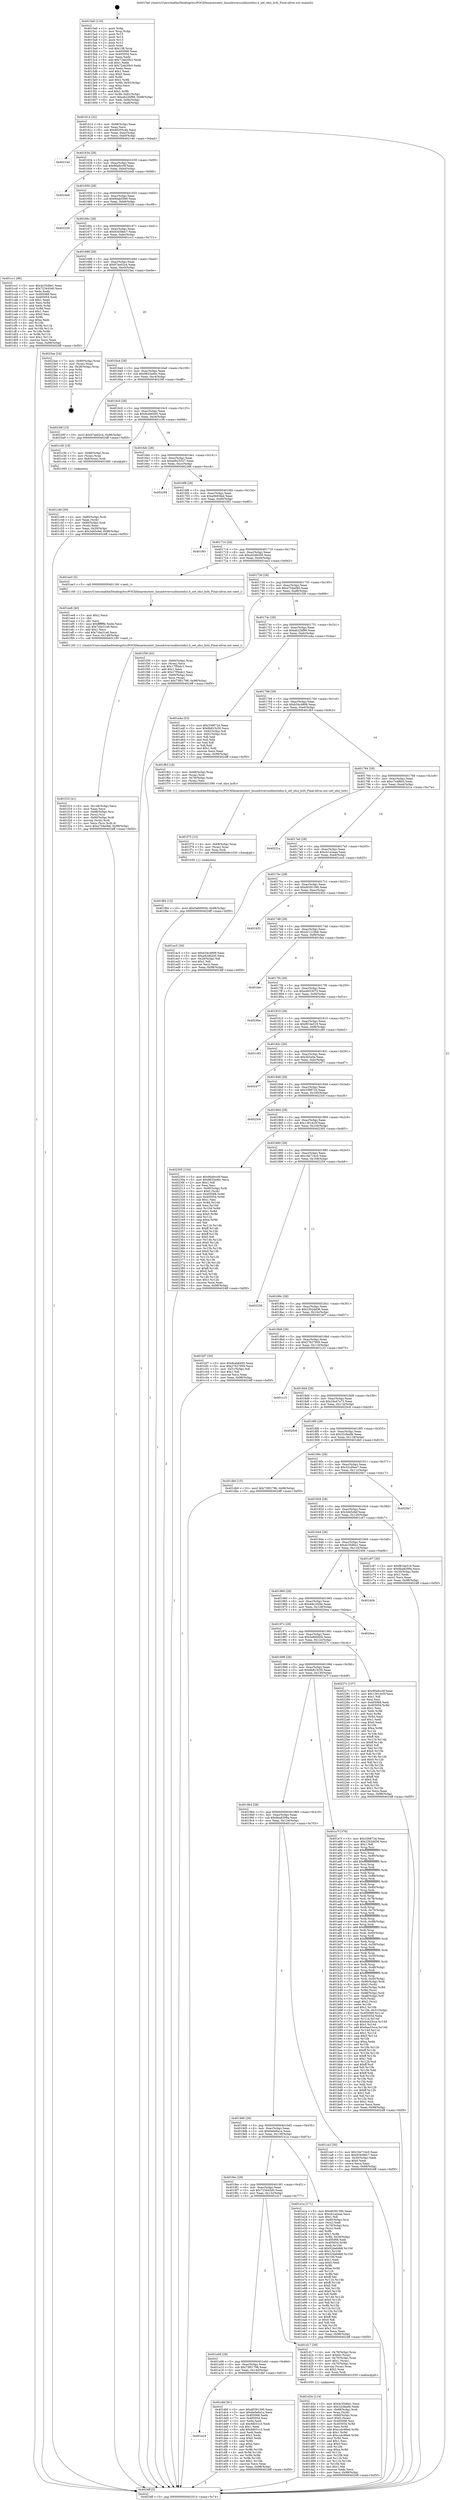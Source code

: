 digraph "0x4015a0" {
  label = "0x4015a0 (/mnt/c/Users/mathe/Desktop/tcc/POCII/binaries/extr_linuxdriversusbhostehci.h_set_ohci_hcfs_Final-ollvm.out::main(0))"
  labelloc = "t"
  node[shape=record]

  Entry [label="",width=0.3,height=0.3,shape=circle,fillcolor=black,style=filled]
  "0x401614" [label="{
     0x401614 [32]\l
     | [instrs]\l
     &nbsp;&nbsp;0x401614 \<+6\>: mov -0x98(%rbp),%eax\l
     &nbsp;&nbsp;0x40161a \<+2\>: mov %eax,%ecx\l
     &nbsp;&nbsp;0x40161c \<+6\>: sub $0x80205c4b,%ecx\l
     &nbsp;&nbsp;0x401622 \<+6\>: mov %eax,-0xac(%rbp)\l
     &nbsp;&nbsp;0x401628 \<+6\>: mov %ecx,-0xb0(%rbp)\l
     &nbsp;&nbsp;0x40162e \<+6\>: je 000000000040214d \<main+0xbad\>\l
  }"]
  "0x40214d" [label="{
     0x40214d\l
  }", style=dashed]
  "0x401634" [label="{
     0x401634 [28]\l
     | [instrs]\l
     &nbsp;&nbsp;0x401634 \<+5\>: jmp 0000000000401639 \<main+0x99\>\l
     &nbsp;&nbsp;0x401639 \<+6\>: mov -0xac(%rbp),%eax\l
     &nbsp;&nbsp;0x40163f \<+5\>: sub $0x90a9cc0f,%eax\l
     &nbsp;&nbsp;0x401644 \<+6\>: mov %eax,-0xb4(%rbp)\l
     &nbsp;&nbsp;0x40164a \<+6\>: je 00000000004024e8 \<main+0xf48\>\l
  }"]
  Exit [label="",width=0.3,height=0.3,shape=circle,fillcolor=black,style=filled,peripheries=2]
  "0x4024e8" [label="{
     0x4024e8\l
  }", style=dashed]
  "0x401650" [label="{
     0x401650 [28]\l
     | [instrs]\l
     &nbsp;&nbsp;0x401650 \<+5\>: jmp 0000000000401655 \<main+0xb5\>\l
     &nbsp;&nbsp;0x401655 \<+6\>: mov -0xac(%rbp),%eax\l
     &nbsp;&nbsp;0x40165b \<+5\>: sub $0x90ab5560,%eax\l
     &nbsp;&nbsp;0x401660 \<+6\>: mov %eax,-0xb8(%rbp)\l
     &nbsp;&nbsp;0x401666 \<+6\>: je 0000000000402229 \<main+0xc89\>\l
  }"]
  "0x401f84" [label="{
     0x401f84 [15]\l
     | [instrs]\l
     &nbsp;&nbsp;0x401f84 \<+10\>: movl $0x5a800004,-0x98(%rbp)\l
     &nbsp;&nbsp;0x401f8e \<+5\>: jmp 00000000004024ff \<main+0xf5f\>\l
  }"]
  "0x402229" [label="{
     0x402229\l
  }", style=dashed]
  "0x40166c" [label="{
     0x40166c [28]\l
     | [instrs]\l
     &nbsp;&nbsp;0x40166c \<+5\>: jmp 0000000000401671 \<main+0xd1\>\l
     &nbsp;&nbsp;0x401671 \<+6\>: mov -0xac(%rbp),%eax\l
     &nbsp;&nbsp;0x401677 \<+5\>: sub $0x93458dc7,%eax\l
     &nbsp;&nbsp;0x40167c \<+6\>: mov %eax,-0xbc(%rbp)\l
     &nbsp;&nbsp;0x401682 \<+6\>: je 0000000000401cc1 \<main+0x721\>\l
  }"]
  "0x401f75" [label="{
     0x401f75 [15]\l
     | [instrs]\l
     &nbsp;&nbsp;0x401f75 \<+4\>: mov -0x68(%rbp),%rax\l
     &nbsp;&nbsp;0x401f79 \<+3\>: mov (%rax),%rax\l
     &nbsp;&nbsp;0x401f7c \<+3\>: mov %rax,%rdi\l
     &nbsp;&nbsp;0x401f7f \<+5\>: call 0000000000401030 \<free@plt\>\l
     | [calls]\l
     &nbsp;&nbsp;0x401030 \{1\} (unknown)\l
  }"]
  "0x401cc1" [label="{
     0x401cc1 [86]\l
     | [instrs]\l
     &nbsp;&nbsp;0x401cc1 \<+5\>: mov $0x4c35d6e1,%eax\l
     &nbsp;&nbsp;0x401cc6 \<+5\>: mov $0x723445d0,%ecx\l
     &nbsp;&nbsp;0x401ccb \<+2\>: xor %edx,%edx\l
     &nbsp;&nbsp;0x401ccd \<+7\>: mov 0x405068,%esi\l
     &nbsp;&nbsp;0x401cd4 \<+7\>: mov 0x405054,%edi\l
     &nbsp;&nbsp;0x401cdb \<+3\>: sub $0x1,%edx\l
     &nbsp;&nbsp;0x401cde \<+3\>: mov %esi,%r8d\l
     &nbsp;&nbsp;0x401ce1 \<+3\>: add %edx,%r8d\l
     &nbsp;&nbsp;0x401ce4 \<+4\>: imul %r8d,%esi\l
     &nbsp;&nbsp;0x401ce8 \<+3\>: and $0x1,%esi\l
     &nbsp;&nbsp;0x401ceb \<+3\>: cmp $0x0,%esi\l
     &nbsp;&nbsp;0x401cee \<+4\>: sete %r9b\l
     &nbsp;&nbsp;0x401cf2 \<+3\>: cmp $0xa,%edi\l
     &nbsp;&nbsp;0x401cf5 \<+4\>: setl %r10b\l
     &nbsp;&nbsp;0x401cf9 \<+3\>: mov %r9b,%r11b\l
     &nbsp;&nbsp;0x401cfc \<+3\>: and %r10b,%r11b\l
     &nbsp;&nbsp;0x401cff \<+3\>: xor %r10b,%r9b\l
     &nbsp;&nbsp;0x401d02 \<+3\>: or %r9b,%r11b\l
     &nbsp;&nbsp;0x401d05 \<+4\>: test $0x1,%r11b\l
     &nbsp;&nbsp;0x401d09 \<+3\>: cmovne %ecx,%eax\l
     &nbsp;&nbsp;0x401d0c \<+6\>: mov %eax,-0x98(%rbp)\l
     &nbsp;&nbsp;0x401d12 \<+5\>: jmp 00000000004024ff \<main+0xf5f\>\l
  }"]
  "0x401688" [label="{
     0x401688 [28]\l
     | [instrs]\l
     &nbsp;&nbsp;0x401688 \<+5\>: jmp 000000000040168d \<main+0xed\>\l
     &nbsp;&nbsp;0x40168d \<+6\>: mov -0xac(%rbp),%eax\l
     &nbsp;&nbsp;0x401693 \<+5\>: sub $0x97ae02c4,%eax\l
     &nbsp;&nbsp;0x401698 \<+6\>: mov %eax,-0xc0(%rbp)\l
     &nbsp;&nbsp;0x40169e \<+6\>: je 00000000004023ae \<main+0xe0e\>\l
  }"]
  "0x401f10" [label="{
     0x401f10 [41]\l
     | [instrs]\l
     &nbsp;&nbsp;0x401f10 \<+6\>: mov -0x148(%rbp),%ecx\l
     &nbsp;&nbsp;0x401f16 \<+3\>: imul %eax,%ecx\l
     &nbsp;&nbsp;0x401f19 \<+4\>: mov -0x68(%rbp),%rsi\l
     &nbsp;&nbsp;0x401f1d \<+3\>: mov (%rsi),%rsi\l
     &nbsp;&nbsp;0x401f20 \<+4\>: mov -0x60(%rbp),%rdi\l
     &nbsp;&nbsp;0x401f24 \<+3\>: movslq (%rdi),%rdi\l
     &nbsp;&nbsp;0x401f27 \<+3\>: mov %ecx,(%rsi,%rdi,4)\l
     &nbsp;&nbsp;0x401f2a \<+10\>: movl $0xa704a0b6,-0x98(%rbp)\l
     &nbsp;&nbsp;0x401f34 \<+5\>: jmp 00000000004024ff \<main+0xf5f\>\l
  }"]
  "0x4023ae" [label="{
     0x4023ae [24]\l
     | [instrs]\l
     &nbsp;&nbsp;0x4023ae \<+7\>: mov -0x90(%rbp),%rax\l
     &nbsp;&nbsp;0x4023b5 \<+2\>: mov (%rax),%eax\l
     &nbsp;&nbsp;0x4023b7 \<+4\>: lea -0x28(%rbp),%rsp\l
     &nbsp;&nbsp;0x4023bb \<+1\>: pop %rbx\l
     &nbsp;&nbsp;0x4023bc \<+2\>: pop %r12\l
     &nbsp;&nbsp;0x4023be \<+2\>: pop %r13\l
     &nbsp;&nbsp;0x4023c0 \<+2\>: pop %r14\l
     &nbsp;&nbsp;0x4023c2 \<+2\>: pop %r15\l
     &nbsp;&nbsp;0x4023c4 \<+1\>: pop %rbp\l
     &nbsp;&nbsp;0x4023c5 \<+1\>: ret\l
  }"]
  "0x4016a4" [label="{
     0x4016a4 [28]\l
     | [instrs]\l
     &nbsp;&nbsp;0x4016a4 \<+5\>: jmp 00000000004016a9 \<main+0x109\>\l
     &nbsp;&nbsp;0x4016a9 \<+6\>: mov -0xac(%rbp),%eax\l
     &nbsp;&nbsp;0x4016af \<+5\>: sub $0x9833ad0c,%eax\l
     &nbsp;&nbsp;0x4016b4 \<+6\>: mov %eax,-0xc4(%rbp)\l
     &nbsp;&nbsp;0x4016ba \<+6\>: je 000000000040239f \<main+0xdff\>\l
  }"]
  "0x401ee8" [label="{
     0x401ee8 [40]\l
     | [instrs]\l
     &nbsp;&nbsp;0x401ee8 \<+5\>: mov $0x2,%ecx\l
     &nbsp;&nbsp;0x401eed \<+1\>: cltd\l
     &nbsp;&nbsp;0x401eee \<+2\>: idiv %ecx\l
     &nbsp;&nbsp;0x401ef0 \<+6\>: imul $0xfffffffe,%edx,%ecx\l
     &nbsp;&nbsp;0x401ef6 \<+6\>: sub $0x7cbe31a6,%ecx\l
     &nbsp;&nbsp;0x401efc \<+3\>: add $0x1,%ecx\l
     &nbsp;&nbsp;0x401eff \<+6\>: add $0x7cbe31a6,%ecx\l
     &nbsp;&nbsp;0x401f05 \<+6\>: mov %ecx,-0x148(%rbp)\l
     &nbsp;&nbsp;0x401f0b \<+5\>: call 0000000000401160 \<next_i\>\l
     | [calls]\l
     &nbsp;&nbsp;0x401160 \{1\} (/mnt/c/Users/mathe/Desktop/tcc/POCII/binaries/extr_linuxdriversusbhostehci.h_set_ohci_hcfs_Final-ollvm.out::next_i)\l
  }"]
  "0x40239f" [label="{
     0x40239f [15]\l
     | [instrs]\l
     &nbsp;&nbsp;0x40239f \<+10\>: movl $0x97ae02c4,-0x98(%rbp)\l
     &nbsp;&nbsp;0x4023a9 \<+5\>: jmp 00000000004024ff \<main+0xf5f\>\l
  }"]
  "0x4016c0" [label="{
     0x4016c0 [28]\l
     | [instrs]\l
     &nbsp;&nbsp;0x4016c0 \<+5\>: jmp 00000000004016c5 \<main+0x125\>\l
     &nbsp;&nbsp;0x4016c5 \<+6\>: mov -0xac(%rbp),%eax\l
     &nbsp;&nbsp;0x4016cb \<+5\>: sub $0x9ceb6495,%eax\l
     &nbsp;&nbsp;0x4016d0 \<+6\>: mov %eax,-0xc8(%rbp)\l
     &nbsp;&nbsp;0x4016d6 \<+6\>: je 0000000000401c36 \<main+0x696\>\l
  }"]
  "0x401a24" [label="{
     0x401a24\l
  }", style=dashed]
  "0x401c36" [label="{
     0x401c36 [19]\l
     | [instrs]\l
     &nbsp;&nbsp;0x401c36 \<+7\>: mov -0x88(%rbp),%rax\l
     &nbsp;&nbsp;0x401c3d \<+3\>: mov (%rax),%rax\l
     &nbsp;&nbsp;0x401c40 \<+4\>: mov 0x8(%rax),%rdi\l
     &nbsp;&nbsp;0x401c44 \<+5\>: call 0000000000401060 \<atoi@plt\>\l
     | [calls]\l
     &nbsp;&nbsp;0x401060 \{1\} (unknown)\l
  }"]
  "0x4016dc" [label="{
     0x4016dc [28]\l
     | [instrs]\l
     &nbsp;&nbsp;0x4016dc \<+5\>: jmp 00000000004016e1 \<main+0x141\>\l
     &nbsp;&nbsp;0x4016e1 \<+6\>: mov -0xac(%rbp),%eax\l
     &nbsp;&nbsp;0x4016e7 \<+5\>: sub $0xa0b25327,%eax\l
     &nbsp;&nbsp;0x4016ec \<+6\>: mov %eax,-0xcc(%rbp)\l
     &nbsp;&nbsp;0x4016f2 \<+6\>: je 0000000000402268 \<main+0xcc8\>\l
  }"]
  "0x401dbf" [label="{
     0x401dbf [91]\l
     | [instrs]\l
     &nbsp;&nbsp;0x401dbf \<+5\>: mov $0xd0391390,%eax\l
     &nbsp;&nbsp;0x401dc4 \<+5\>: mov $0x6e0e6a1a,%ecx\l
     &nbsp;&nbsp;0x401dc9 \<+7\>: mov 0x405068,%edx\l
     &nbsp;&nbsp;0x401dd0 \<+7\>: mov 0x405054,%esi\l
     &nbsp;&nbsp;0x401dd7 \<+2\>: mov %edx,%edi\l
     &nbsp;&nbsp;0x401dd9 \<+6\>: sub $0x9d031c3,%edi\l
     &nbsp;&nbsp;0x401ddf \<+3\>: sub $0x1,%edi\l
     &nbsp;&nbsp;0x401de2 \<+6\>: add $0x9d031c3,%edi\l
     &nbsp;&nbsp;0x401de8 \<+3\>: imul %edi,%edx\l
     &nbsp;&nbsp;0x401deb \<+3\>: and $0x1,%edx\l
     &nbsp;&nbsp;0x401dee \<+3\>: cmp $0x0,%edx\l
     &nbsp;&nbsp;0x401df1 \<+4\>: sete %r8b\l
     &nbsp;&nbsp;0x401df5 \<+3\>: cmp $0xa,%esi\l
     &nbsp;&nbsp;0x401df8 \<+4\>: setl %r9b\l
     &nbsp;&nbsp;0x401dfc \<+3\>: mov %r8b,%r10b\l
     &nbsp;&nbsp;0x401dff \<+3\>: and %r9b,%r10b\l
     &nbsp;&nbsp;0x401e02 \<+3\>: xor %r9b,%r8b\l
     &nbsp;&nbsp;0x401e05 \<+3\>: or %r8b,%r10b\l
     &nbsp;&nbsp;0x401e08 \<+4\>: test $0x1,%r10b\l
     &nbsp;&nbsp;0x401e0c \<+3\>: cmovne %ecx,%eax\l
     &nbsp;&nbsp;0x401e0f \<+6\>: mov %eax,-0x98(%rbp)\l
     &nbsp;&nbsp;0x401e15 \<+5\>: jmp 00000000004024ff \<main+0xf5f\>\l
  }"]
  "0x402268" [label="{
     0x402268\l
  }", style=dashed]
  "0x4016f8" [label="{
     0x4016f8 [28]\l
     | [instrs]\l
     &nbsp;&nbsp;0x4016f8 \<+5\>: jmp 00000000004016fd \<main+0x15d\>\l
     &nbsp;&nbsp;0x4016fd \<+6\>: mov -0xac(%rbp),%eax\l
     &nbsp;&nbsp;0x401703 \<+5\>: sub $0xa0b93fad,%eax\l
     &nbsp;&nbsp;0x401708 \<+6\>: mov %eax,-0xd0(%rbp)\l
     &nbsp;&nbsp;0x40170e \<+6\>: je 0000000000401f93 \<main+0x9f3\>\l
  }"]
  "0x401d3e" [label="{
     0x401d3e [114]\l
     | [instrs]\l
     &nbsp;&nbsp;0x401d3e \<+5\>: mov $0x4c35d6e1,%ecx\l
     &nbsp;&nbsp;0x401d43 \<+5\>: mov $0x32cfea0b,%edx\l
     &nbsp;&nbsp;0x401d48 \<+4\>: mov -0x68(%rbp),%rdi\l
     &nbsp;&nbsp;0x401d4c \<+3\>: mov %rax,(%rdi)\l
     &nbsp;&nbsp;0x401d4f \<+4\>: mov -0x60(%rbp),%rax\l
     &nbsp;&nbsp;0x401d53 \<+6\>: movl $0x0,(%rax)\l
     &nbsp;&nbsp;0x401d59 \<+7\>: mov 0x405068,%esi\l
     &nbsp;&nbsp;0x401d60 \<+8\>: mov 0x405054,%r8d\l
     &nbsp;&nbsp;0x401d68 \<+3\>: mov %esi,%r9d\l
     &nbsp;&nbsp;0x401d6b \<+7\>: add $0xccdc99e6,%r9d\l
     &nbsp;&nbsp;0x401d72 \<+4\>: sub $0x1,%r9d\l
     &nbsp;&nbsp;0x401d76 \<+7\>: sub $0xccdc99e6,%r9d\l
     &nbsp;&nbsp;0x401d7d \<+4\>: imul %r9d,%esi\l
     &nbsp;&nbsp;0x401d81 \<+3\>: and $0x1,%esi\l
     &nbsp;&nbsp;0x401d84 \<+3\>: cmp $0x0,%esi\l
     &nbsp;&nbsp;0x401d87 \<+4\>: sete %r10b\l
     &nbsp;&nbsp;0x401d8b \<+4\>: cmp $0xa,%r8d\l
     &nbsp;&nbsp;0x401d8f \<+4\>: setl %r11b\l
     &nbsp;&nbsp;0x401d93 \<+3\>: mov %r10b,%bl\l
     &nbsp;&nbsp;0x401d96 \<+3\>: and %r11b,%bl\l
     &nbsp;&nbsp;0x401d99 \<+3\>: xor %r11b,%r10b\l
     &nbsp;&nbsp;0x401d9c \<+3\>: or %r10b,%bl\l
     &nbsp;&nbsp;0x401d9f \<+3\>: test $0x1,%bl\l
     &nbsp;&nbsp;0x401da2 \<+3\>: cmovne %edx,%ecx\l
     &nbsp;&nbsp;0x401da5 \<+6\>: mov %ecx,-0x98(%rbp)\l
     &nbsp;&nbsp;0x401dab \<+5\>: jmp 00000000004024ff \<main+0xf5f\>\l
  }"]
  "0x401f93" [label="{
     0x401f93\l
  }", style=dashed]
  "0x401714" [label="{
     0x401714 [28]\l
     | [instrs]\l
     &nbsp;&nbsp;0x401714 \<+5\>: jmp 0000000000401719 \<main+0x179\>\l
     &nbsp;&nbsp;0x401719 \<+6\>: mov -0xac(%rbp),%eax\l
     &nbsp;&nbsp;0x40171f \<+5\>: sub $0xa42d6200,%eax\l
     &nbsp;&nbsp;0x401724 \<+6\>: mov %eax,-0xd4(%rbp)\l
     &nbsp;&nbsp;0x40172a \<+6\>: je 0000000000401ee3 \<main+0x943\>\l
  }"]
  "0x401a08" [label="{
     0x401a08 [28]\l
     | [instrs]\l
     &nbsp;&nbsp;0x401a08 \<+5\>: jmp 0000000000401a0d \<main+0x46d\>\l
     &nbsp;&nbsp;0x401a0d \<+6\>: mov -0xac(%rbp),%eax\l
     &nbsp;&nbsp;0x401a13 \<+5\>: sub $0x73f01796,%eax\l
     &nbsp;&nbsp;0x401a18 \<+6\>: mov %eax,-0x140(%rbp)\l
     &nbsp;&nbsp;0x401a1e \<+6\>: je 0000000000401dbf \<main+0x81f\>\l
  }"]
  "0x401ee3" [label="{
     0x401ee3 [5]\l
     | [instrs]\l
     &nbsp;&nbsp;0x401ee3 \<+5\>: call 0000000000401160 \<next_i\>\l
     | [calls]\l
     &nbsp;&nbsp;0x401160 \{1\} (/mnt/c/Users/mathe/Desktop/tcc/POCII/binaries/extr_linuxdriversusbhostehci.h_set_ohci_hcfs_Final-ollvm.out::next_i)\l
  }"]
  "0x401730" [label="{
     0x401730 [28]\l
     | [instrs]\l
     &nbsp;&nbsp;0x401730 \<+5\>: jmp 0000000000401735 \<main+0x195\>\l
     &nbsp;&nbsp;0x401735 \<+6\>: mov -0xac(%rbp),%eax\l
     &nbsp;&nbsp;0x40173b \<+5\>: sub $0xa704a0b6,%eax\l
     &nbsp;&nbsp;0x401740 \<+6\>: mov %eax,-0xd8(%rbp)\l
     &nbsp;&nbsp;0x401746 \<+6\>: je 0000000000401f39 \<main+0x999\>\l
  }"]
  "0x401d17" [label="{
     0x401d17 [39]\l
     | [instrs]\l
     &nbsp;&nbsp;0x401d17 \<+4\>: mov -0x78(%rbp),%rax\l
     &nbsp;&nbsp;0x401d1b \<+6\>: movl $0x64,(%rax)\l
     &nbsp;&nbsp;0x401d21 \<+4\>: mov -0x70(%rbp),%rax\l
     &nbsp;&nbsp;0x401d25 \<+6\>: movl $0x1,(%rax)\l
     &nbsp;&nbsp;0x401d2b \<+4\>: mov -0x70(%rbp),%rax\l
     &nbsp;&nbsp;0x401d2f \<+3\>: movslq (%rax),%rax\l
     &nbsp;&nbsp;0x401d32 \<+4\>: shl $0x2,%rax\l
     &nbsp;&nbsp;0x401d36 \<+3\>: mov %rax,%rdi\l
     &nbsp;&nbsp;0x401d39 \<+5\>: call 0000000000401050 \<malloc@plt\>\l
     | [calls]\l
     &nbsp;&nbsp;0x401050 \{1\} (unknown)\l
  }"]
  "0x401f39" [label="{
     0x401f39 [42]\l
     | [instrs]\l
     &nbsp;&nbsp;0x401f39 \<+4\>: mov -0x60(%rbp),%rax\l
     &nbsp;&nbsp;0x401f3d \<+2\>: mov (%rax),%ecx\l
     &nbsp;&nbsp;0x401f3f \<+6\>: sub $0x17f5bdc1,%ecx\l
     &nbsp;&nbsp;0x401f45 \<+3\>: add $0x1,%ecx\l
     &nbsp;&nbsp;0x401f48 \<+6\>: add $0x17f5bdc1,%ecx\l
     &nbsp;&nbsp;0x401f4e \<+4\>: mov -0x60(%rbp),%rax\l
     &nbsp;&nbsp;0x401f52 \<+2\>: mov %ecx,(%rax)\l
     &nbsp;&nbsp;0x401f54 \<+10\>: movl $0x73f01796,-0x98(%rbp)\l
     &nbsp;&nbsp;0x401f5e \<+5\>: jmp 00000000004024ff \<main+0xf5f\>\l
  }"]
  "0x40174c" [label="{
     0x40174c [28]\l
     | [instrs]\l
     &nbsp;&nbsp;0x40174c \<+5\>: jmp 0000000000401751 \<main+0x1b1\>\l
     &nbsp;&nbsp;0x401751 \<+6\>: mov -0xac(%rbp),%eax\l
     &nbsp;&nbsp;0x401757 \<+5\>: sub $0xab22bf99,%eax\l
     &nbsp;&nbsp;0x40175c \<+6\>: mov %eax,-0xdc(%rbp)\l
     &nbsp;&nbsp;0x401762 \<+6\>: je 0000000000401a4a \<main+0x4aa\>\l
  }"]
  "0x4019ec" [label="{
     0x4019ec [28]\l
     | [instrs]\l
     &nbsp;&nbsp;0x4019ec \<+5\>: jmp 00000000004019f1 \<main+0x451\>\l
     &nbsp;&nbsp;0x4019f1 \<+6\>: mov -0xac(%rbp),%eax\l
     &nbsp;&nbsp;0x4019f7 \<+5\>: sub $0x723445d0,%eax\l
     &nbsp;&nbsp;0x4019fc \<+6\>: mov %eax,-0x13c(%rbp)\l
     &nbsp;&nbsp;0x401a02 \<+6\>: je 0000000000401d17 \<main+0x777\>\l
  }"]
  "0x401a4a" [label="{
     0x401a4a [53]\l
     | [instrs]\l
     &nbsp;&nbsp;0x401a4a \<+5\>: mov $0x336872d,%eax\l
     &nbsp;&nbsp;0x401a4f \<+5\>: mov $0x6b815c50,%ecx\l
     &nbsp;&nbsp;0x401a54 \<+6\>: mov -0x92(%rbp),%dl\l
     &nbsp;&nbsp;0x401a5a \<+7\>: mov -0x91(%rbp),%sil\l
     &nbsp;&nbsp;0x401a61 \<+3\>: mov %dl,%dil\l
     &nbsp;&nbsp;0x401a64 \<+3\>: and %sil,%dil\l
     &nbsp;&nbsp;0x401a67 \<+3\>: xor %sil,%dl\l
     &nbsp;&nbsp;0x401a6a \<+3\>: or %dl,%dil\l
     &nbsp;&nbsp;0x401a6d \<+4\>: test $0x1,%dil\l
     &nbsp;&nbsp;0x401a71 \<+3\>: cmovne %ecx,%eax\l
     &nbsp;&nbsp;0x401a74 \<+6\>: mov %eax,-0x98(%rbp)\l
     &nbsp;&nbsp;0x401a7a \<+5\>: jmp 00000000004024ff \<main+0xf5f\>\l
  }"]
  "0x401768" [label="{
     0x401768 [28]\l
     | [instrs]\l
     &nbsp;&nbsp;0x401768 \<+5\>: jmp 000000000040176d \<main+0x1cd\>\l
     &nbsp;&nbsp;0x40176d \<+6\>: mov -0xac(%rbp),%eax\l
     &nbsp;&nbsp;0x401773 \<+5\>: sub $0xb34c4899,%eax\l
     &nbsp;&nbsp;0x401778 \<+6\>: mov %eax,-0xe0(%rbp)\l
     &nbsp;&nbsp;0x40177e \<+6\>: je 0000000000401f63 \<main+0x9c3\>\l
  }"]
  "0x4024ff" [label="{
     0x4024ff [5]\l
     | [instrs]\l
     &nbsp;&nbsp;0x4024ff \<+5\>: jmp 0000000000401614 \<main+0x74\>\l
  }"]
  "0x4015a0" [label="{
     0x4015a0 [116]\l
     | [instrs]\l
     &nbsp;&nbsp;0x4015a0 \<+1\>: push %rbp\l
     &nbsp;&nbsp;0x4015a1 \<+3\>: mov %rsp,%rbp\l
     &nbsp;&nbsp;0x4015a4 \<+2\>: push %r15\l
     &nbsp;&nbsp;0x4015a6 \<+2\>: push %r14\l
     &nbsp;&nbsp;0x4015a8 \<+2\>: push %r13\l
     &nbsp;&nbsp;0x4015aa \<+2\>: push %r12\l
     &nbsp;&nbsp;0x4015ac \<+1\>: push %rbx\l
     &nbsp;&nbsp;0x4015ad \<+7\>: sub $0x138,%rsp\l
     &nbsp;&nbsp;0x4015b4 \<+7\>: mov 0x405068,%eax\l
     &nbsp;&nbsp;0x4015bb \<+7\>: mov 0x405054,%ecx\l
     &nbsp;&nbsp;0x4015c2 \<+2\>: mov %eax,%edx\l
     &nbsp;&nbsp;0x4015c4 \<+6\>: add $0x72de20b3,%edx\l
     &nbsp;&nbsp;0x4015ca \<+3\>: sub $0x1,%edx\l
     &nbsp;&nbsp;0x4015cd \<+6\>: sub $0x72de20b3,%edx\l
     &nbsp;&nbsp;0x4015d3 \<+3\>: imul %edx,%eax\l
     &nbsp;&nbsp;0x4015d6 \<+3\>: and $0x1,%eax\l
     &nbsp;&nbsp;0x4015d9 \<+3\>: cmp $0x0,%eax\l
     &nbsp;&nbsp;0x4015dc \<+4\>: sete %r8b\l
     &nbsp;&nbsp;0x4015e0 \<+4\>: and $0x1,%r8b\l
     &nbsp;&nbsp;0x4015e4 \<+7\>: mov %r8b,-0x92(%rbp)\l
     &nbsp;&nbsp;0x4015eb \<+3\>: cmp $0xa,%ecx\l
     &nbsp;&nbsp;0x4015ee \<+4\>: setl %r8b\l
     &nbsp;&nbsp;0x4015f2 \<+4\>: and $0x1,%r8b\l
     &nbsp;&nbsp;0x4015f6 \<+7\>: mov %r8b,-0x91(%rbp)\l
     &nbsp;&nbsp;0x4015fd \<+10\>: movl $0xab22bf99,-0x98(%rbp)\l
     &nbsp;&nbsp;0x401607 \<+6\>: mov %edi,-0x9c(%rbp)\l
     &nbsp;&nbsp;0x40160d \<+7\>: mov %rsi,-0xa8(%rbp)\l
  }"]
  "0x401e1a" [label="{
     0x401e1a [171]\l
     | [instrs]\l
     &nbsp;&nbsp;0x401e1a \<+5\>: mov $0xd0391390,%eax\l
     &nbsp;&nbsp;0x401e1f \<+5\>: mov $0xcb1a2eaa,%ecx\l
     &nbsp;&nbsp;0x401e24 \<+2\>: mov $0x1,%dl\l
     &nbsp;&nbsp;0x401e26 \<+4\>: mov -0x60(%rbp),%rsi\l
     &nbsp;&nbsp;0x401e2a \<+2\>: mov (%rsi),%edi\l
     &nbsp;&nbsp;0x401e2c \<+4\>: mov -0x70(%rbp),%rsi\l
     &nbsp;&nbsp;0x401e30 \<+2\>: cmp (%rsi),%edi\l
     &nbsp;&nbsp;0x401e32 \<+4\>: setl %r8b\l
     &nbsp;&nbsp;0x401e36 \<+4\>: and $0x1,%r8b\l
     &nbsp;&nbsp;0x401e3a \<+4\>: mov %r8b,-0x29(%rbp)\l
     &nbsp;&nbsp;0x401e3e \<+7\>: mov 0x405068,%edi\l
     &nbsp;&nbsp;0x401e45 \<+8\>: mov 0x405054,%r9d\l
     &nbsp;&nbsp;0x401e4d \<+3\>: mov %edi,%r10d\l
     &nbsp;&nbsp;0x401e50 \<+7\>: sub $0x52da6db8,%r10d\l
     &nbsp;&nbsp;0x401e57 \<+4\>: sub $0x1,%r10d\l
     &nbsp;&nbsp;0x401e5b \<+7\>: add $0x52da6db8,%r10d\l
     &nbsp;&nbsp;0x401e62 \<+4\>: imul %r10d,%edi\l
     &nbsp;&nbsp;0x401e66 \<+3\>: and $0x1,%edi\l
     &nbsp;&nbsp;0x401e69 \<+3\>: cmp $0x0,%edi\l
     &nbsp;&nbsp;0x401e6c \<+4\>: sete %r8b\l
     &nbsp;&nbsp;0x401e70 \<+4\>: cmp $0xa,%r9d\l
     &nbsp;&nbsp;0x401e74 \<+4\>: setl %r11b\l
     &nbsp;&nbsp;0x401e78 \<+3\>: mov %r8b,%bl\l
     &nbsp;&nbsp;0x401e7b \<+3\>: xor $0xff,%bl\l
     &nbsp;&nbsp;0x401e7e \<+3\>: mov %r11b,%r14b\l
     &nbsp;&nbsp;0x401e81 \<+4\>: xor $0xff,%r14b\l
     &nbsp;&nbsp;0x401e85 \<+3\>: xor $0x0,%dl\l
     &nbsp;&nbsp;0x401e88 \<+3\>: mov %bl,%r15b\l
     &nbsp;&nbsp;0x401e8b \<+4\>: and $0x0,%r15b\l
     &nbsp;&nbsp;0x401e8f \<+3\>: and %dl,%r8b\l
     &nbsp;&nbsp;0x401e92 \<+3\>: mov %r14b,%r12b\l
     &nbsp;&nbsp;0x401e95 \<+4\>: and $0x0,%r12b\l
     &nbsp;&nbsp;0x401e99 \<+3\>: and %dl,%r11b\l
     &nbsp;&nbsp;0x401e9c \<+3\>: or %r8b,%r15b\l
     &nbsp;&nbsp;0x401e9f \<+3\>: or %r11b,%r12b\l
     &nbsp;&nbsp;0x401ea2 \<+3\>: xor %r12b,%r15b\l
     &nbsp;&nbsp;0x401ea5 \<+3\>: or %r14b,%bl\l
     &nbsp;&nbsp;0x401ea8 \<+3\>: xor $0xff,%bl\l
     &nbsp;&nbsp;0x401eab \<+3\>: or $0x0,%dl\l
     &nbsp;&nbsp;0x401eae \<+2\>: and %dl,%bl\l
     &nbsp;&nbsp;0x401eb0 \<+3\>: or %bl,%r15b\l
     &nbsp;&nbsp;0x401eb3 \<+4\>: test $0x1,%r15b\l
     &nbsp;&nbsp;0x401eb7 \<+3\>: cmovne %ecx,%eax\l
     &nbsp;&nbsp;0x401eba \<+6\>: mov %eax,-0x98(%rbp)\l
     &nbsp;&nbsp;0x401ec0 \<+5\>: jmp 00000000004024ff \<main+0xf5f\>\l
  }"]
  "0x401f63" [label="{
     0x401f63 [18]\l
     | [instrs]\l
     &nbsp;&nbsp;0x401f63 \<+4\>: mov -0x68(%rbp),%rax\l
     &nbsp;&nbsp;0x401f67 \<+3\>: mov (%rax),%rdi\l
     &nbsp;&nbsp;0x401f6a \<+4\>: mov -0x78(%rbp),%rax\l
     &nbsp;&nbsp;0x401f6e \<+2\>: mov (%rax),%esi\l
     &nbsp;&nbsp;0x401f70 \<+5\>: call 0000000000401590 \<set_ohci_hcfs\>\l
     | [calls]\l
     &nbsp;&nbsp;0x401590 \{1\} (/mnt/c/Users/mathe/Desktop/tcc/POCII/binaries/extr_linuxdriversusbhostehci.h_set_ohci_hcfs_Final-ollvm.out::set_ohci_hcfs)\l
  }"]
  "0x401784" [label="{
     0x401784 [28]\l
     | [instrs]\l
     &nbsp;&nbsp;0x401784 \<+5\>: jmp 0000000000401789 \<main+0x1e9\>\l
     &nbsp;&nbsp;0x401789 \<+6\>: mov -0xac(%rbp),%eax\l
     &nbsp;&nbsp;0x40178f \<+5\>: sub $0xc7e4f8b3,%eax\l
     &nbsp;&nbsp;0x401794 \<+6\>: mov %eax,-0xe4(%rbp)\l
     &nbsp;&nbsp;0x40179a \<+6\>: je 000000000040221a \<main+0xc7a\>\l
  }"]
  "0x4019d0" [label="{
     0x4019d0 [28]\l
     | [instrs]\l
     &nbsp;&nbsp;0x4019d0 \<+5\>: jmp 00000000004019d5 \<main+0x435\>\l
     &nbsp;&nbsp;0x4019d5 \<+6\>: mov -0xac(%rbp),%eax\l
     &nbsp;&nbsp;0x4019db \<+5\>: sub $0x6e0e6a1a,%eax\l
     &nbsp;&nbsp;0x4019e0 \<+6\>: mov %eax,-0x138(%rbp)\l
     &nbsp;&nbsp;0x4019e6 \<+6\>: je 0000000000401e1a \<main+0x87a\>\l
  }"]
  "0x40221a" [label="{
     0x40221a\l
  }", style=dashed]
  "0x4017a0" [label="{
     0x4017a0 [28]\l
     | [instrs]\l
     &nbsp;&nbsp;0x4017a0 \<+5\>: jmp 00000000004017a5 \<main+0x205\>\l
     &nbsp;&nbsp;0x4017a5 \<+6\>: mov -0xac(%rbp),%eax\l
     &nbsp;&nbsp;0x4017ab \<+5\>: sub $0xcb1a2eaa,%eax\l
     &nbsp;&nbsp;0x4017b0 \<+6\>: mov %eax,-0xe8(%rbp)\l
     &nbsp;&nbsp;0x4017b6 \<+6\>: je 0000000000401ec5 \<main+0x925\>\l
  }"]
  "0x401ca3" [label="{
     0x401ca3 [30]\l
     | [instrs]\l
     &nbsp;&nbsp;0x401ca3 \<+5\>: mov $0x16e71bc0,%eax\l
     &nbsp;&nbsp;0x401ca8 \<+5\>: mov $0x93458dc7,%ecx\l
     &nbsp;&nbsp;0x401cad \<+3\>: mov -0x30(%rbp),%edx\l
     &nbsp;&nbsp;0x401cb0 \<+3\>: cmp $0x0,%edx\l
     &nbsp;&nbsp;0x401cb3 \<+3\>: cmove %ecx,%eax\l
     &nbsp;&nbsp;0x401cb6 \<+6\>: mov %eax,-0x98(%rbp)\l
     &nbsp;&nbsp;0x401cbc \<+5\>: jmp 00000000004024ff \<main+0xf5f\>\l
  }"]
  "0x401ec5" [label="{
     0x401ec5 [30]\l
     | [instrs]\l
     &nbsp;&nbsp;0x401ec5 \<+5\>: mov $0xb34c4899,%eax\l
     &nbsp;&nbsp;0x401eca \<+5\>: mov $0xa42d6200,%ecx\l
     &nbsp;&nbsp;0x401ecf \<+3\>: mov -0x29(%rbp),%dl\l
     &nbsp;&nbsp;0x401ed2 \<+3\>: test $0x1,%dl\l
     &nbsp;&nbsp;0x401ed5 \<+3\>: cmovne %ecx,%eax\l
     &nbsp;&nbsp;0x401ed8 \<+6\>: mov %eax,-0x98(%rbp)\l
     &nbsp;&nbsp;0x401ede \<+5\>: jmp 00000000004024ff \<main+0xf5f\>\l
  }"]
  "0x4017bc" [label="{
     0x4017bc [28]\l
     | [instrs]\l
     &nbsp;&nbsp;0x4017bc \<+5\>: jmp 00000000004017c1 \<main+0x221\>\l
     &nbsp;&nbsp;0x4017c1 \<+6\>: mov -0xac(%rbp),%eax\l
     &nbsp;&nbsp;0x4017c7 \<+5\>: sub $0xd0391390,%eax\l
     &nbsp;&nbsp;0x4017cc \<+6\>: mov %eax,-0xec(%rbp)\l
     &nbsp;&nbsp;0x4017d2 \<+6\>: je 0000000000402452 \<main+0xeb2\>\l
  }"]
  "0x401c49" [label="{
     0x401c49 [30]\l
     | [instrs]\l
     &nbsp;&nbsp;0x401c49 \<+4\>: mov -0x80(%rbp),%rdi\l
     &nbsp;&nbsp;0x401c4d \<+2\>: mov %eax,(%rdi)\l
     &nbsp;&nbsp;0x401c4f \<+4\>: mov -0x80(%rbp),%rdi\l
     &nbsp;&nbsp;0x401c53 \<+2\>: mov (%rdi),%eax\l
     &nbsp;&nbsp;0x401c55 \<+3\>: mov %eax,-0x30(%rbp)\l
     &nbsp;&nbsp;0x401c58 \<+10\>: movl $0x3d45cfef,-0x98(%rbp)\l
     &nbsp;&nbsp;0x401c62 \<+5\>: jmp 00000000004024ff \<main+0xf5f\>\l
  }"]
  "0x402452" [label="{
     0x402452\l
  }", style=dashed]
  "0x4017d8" [label="{
     0x4017d8 [28]\l
     | [instrs]\l
     &nbsp;&nbsp;0x4017d8 \<+5\>: jmp 00000000004017dd \<main+0x23d\>\l
     &nbsp;&nbsp;0x4017dd \<+6\>: mov -0xac(%rbp),%eax\l
     &nbsp;&nbsp;0x4017e3 \<+5\>: sub $0xd21210b6,%eax\l
     &nbsp;&nbsp;0x4017e8 \<+6\>: mov %eax,-0xf0(%rbp)\l
     &nbsp;&nbsp;0x4017ee \<+6\>: je 0000000000401fee \<main+0xa4e\>\l
  }"]
  "0x4019b4" [label="{
     0x4019b4 [28]\l
     | [instrs]\l
     &nbsp;&nbsp;0x4019b4 \<+5\>: jmp 00000000004019b9 \<main+0x419\>\l
     &nbsp;&nbsp;0x4019b9 \<+6\>: mov -0xac(%rbp),%eax\l
     &nbsp;&nbsp;0x4019bf \<+5\>: sub $0x6ba8299a,%eax\l
     &nbsp;&nbsp;0x4019c4 \<+6\>: mov %eax,-0x134(%rbp)\l
     &nbsp;&nbsp;0x4019ca \<+6\>: je 0000000000401ca3 \<main+0x703\>\l
  }"]
  "0x401fee" [label="{
     0x401fee\l
  }", style=dashed]
  "0x4017f4" [label="{
     0x4017f4 [28]\l
     | [instrs]\l
     &nbsp;&nbsp;0x4017f4 \<+5\>: jmp 00000000004017f9 \<main+0x259\>\l
     &nbsp;&nbsp;0x4017f9 \<+6\>: mov -0xac(%rbp),%eax\l
     &nbsp;&nbsp;0x4017ff \<+5\>: sub $0xe4b53073,%eax\l
     &nbsp;&nbsp;0x401804 \<+6\>: mov %eax,-0xf4(%rbp)\l
     &nbsp;&nbsp;0x40180a \<+6\>: je 00000000004024be \<main+0xf1e\>\l
  }"]
  "0x401a7f" [label="{
     0x401a7f [376]\l
     | [instrs]\l
     &nbsp;&nbsp;0x401a7f \<+5\>: mov $0x336872d,%eax\l
     &nbsp;&nbsp;0x401a84 \<+5\>: mov $0x2262dd36,%ecx\l
     &nbsp;&nbsp;0x401a89 \<+2\>: mov $0x1,%dl\l
     &nbsp;&nbsp;0x401a8b \<+3\>: mov %rsp,%rsi\l
     &nbsp;&nbsp;0x401a8e \<+4\>: add $0xfffffffffffffff0,%rsi\l
     &nbsp;&nbsp;0x401a92 \<+3\>: mov %rsi,%rsp\l
     &nbsp;&nbsp;0x401a95 \<+7\>: mov %rsi,-0x90(%rbp)\l
     &nbsp;&nbsp;0x401a9c \<+3\>: mov %rsp,%rsi\l
     &nbsp;&nbsp;0x401a9f \<+4\>: add $0xfffffffffffffff0,%rsi\l
     &nbsp;&nbsp;0x401aa3 \<+3\>: mov %rsi,%rsp\l
     &nbsp;&nbsp;0x401aa6 \<+3\>: mov %rsp,%rdi\l
     &nbsp;&nbsp;0x401aa9 \<+4\>: add $0xfffffffffffffff0,%rdi\l
     &nbsp;&nbsp;0x401aad \<+3\>: mov %rdi,%rsp\l
     &nbsp;&nbsp;0x401ab0 \<+7\>: mov %rdi,-0x88(%rbp)\l
     &nbsp;&nbsp;0x401ab7 \<+3\>: mov %rsp,%rdi\l
     &nbsp;&nbsp;0x401aba \<+4\>: add $0xfffffffffffffff0,%rdi\l
     &nbsp;&nbsp;0x401abe \<+3\>: mov %rdi,%rsp\l
     &nbsp;&nbsp;0x401ac1 \<+4\>: mov %rdi,-0x80(%rbp)\l
     &nbsp;&nbsp;0x401ac5 \<+3\>: mov %rsp,%rdi\l
     &nbsp;&nbsp;0x401ac8 \<+4\>: add $0xfffffffffffffff0,%rdi\l
     &nbsp;&nbsp;0x401acc \<+3\>: mov %rdi,%rsp\l
     &nbsp;&nbsp;0x401acf \<+4\>: mov %rdi,-0x78(%rbp)\l
     &nbsp;&nbsp;0x401ad3 \<+3\>: mov %rsp,%rdi\l
     &nbsp;&nbsp;0x401ad6 \<+4\>: add $0xfffffffffffffff0,%rdi\l
     &nbsp;&nbsp;0x401ada \<+3\>: mov %rdi,%rsp\l
     &nbsp;&nbsp;0x401add \<+4\>: mov %rdi,-0x70(%rbp)\l
     &nbsp;&nbsp;0x401ae1 \<+3\>: mov %rsp,%rdi\l
     &nbsp;&nbsp;0x401ae4 \<+4\>: add $0xfffffffffffffff0,%rdi\l
     &nbsp;&nbsp;0x401ae8 \<+3\>: mov %rdi,%rsp\l
     &nbsp;&nbsp;0x401aeb \<+4\>: mov %rdi,-0x68(%rbp)\l
     &nbsp;&nbsp;0x401aef \<+3\>: mov %rsp,%rdi\l
     &nbsp;&nbsp;0x401af2 \<+4\>: add $0xfffffffffffffff0,%rdi\l
     &nbsp;&nbsp;0x401af6 \<+3\>: mov %rdi,%rsp\l
     &nbsp;&nbsp;0x401af9 \<+4\>: mov %rdi,-0x60(%rbp)\l
     &nbsp;&nbsp;0x401afd \<+3\>: mov %rsp,%rdi\l
     &nbsp;&nbsp;0x401b00 \<+4\>: add $0xfffffffffffffff0,%rdi\l
     &nbsp;&nbsp;0x401b04 \<+3\>: mov %rdi,%rsp\l
     &nbsp;&nbsp;0x401b07 \<+4\>: mov %rdi,-0x58(%rbp)\l
     &nbsp;&nbsp;0x401b0b \<+3\>: mov %rsp,%rdi\l
     &nbsp;&nbsp;0x401b0e \<+4\>: add $0xfffffffffffffff0,%rdi\l
     &nbsp;&nbsp;0x401b12 \<+3\>: mov %rdi,%rsp\l
     &nbsp;&nbsp;0x401b15 \<+4\>: mov %rdi,-0x50(%rbp)\l
     &nbsp;&nbsp;0x401b19 \<+3\>: mov %rsp,%rdi\l
     &nbsp;&nbsp;0x401b1c \<+4\>: add $0xfffffffffffffff0,%rdi\l
     &nbsp;&nbsp;0x401b20 \<+3\>: mov %rdi,%rsp\l
     &nbsp;&nbsp;0x401b23 \<+4\>: mov %rdi,-0x48(%rbp)\l
     &nbsp;&nbsp;0x401b27 \<+3\>: mov %rsp,%rdi\l
     &nbsp;&nbsp;0x401b2a \<+4\>: add $0xfffffffffffffff0,%rdi\l
     &nbsp;&nbsp;0x401b2e \<+3\>: mov %rdi,%rsp\l
     &nbsp;&nbsp;0x401b31 \<+4\>: mov %rdi,-0x40(%rbp)\l
     &nbsp;&nbsp;0x401b35 \<+7\>: mov -0x90(%rbp),%rdi\l
     &nbsp;&nbsp;0x401b3c \<+6\>: movl $0x0,(%rdi)\l
     &nbsp;&nbsp;0x401b42 \<+7\>: mov -0x9c(%rbp),%r8d\l
     &nbsp;&nbsp;0x401b49 \<+3\>: mov %r8d,(%rsi)\l
     &nbsp;&nbsp;0x401b4c \<+7\>: mov -0x88(%rbp),%rdi\l
     &nbsp;&nbsp;0x401b53 \<+7\>: mov -0xa8(%rbp),%r9\l
     &nbsp;&nbsp;0x401b5a \<+3\>: mov %r9,(%rdi)\l
     &nbsp;&nbsp;0x401b5d \<+3\>: cmpl $0x2,(%rsi)\l
     &nbsp;&nbsp;0x401b60 \<+4\>: setne %r10b\l
     &nbsp;&nbsp;0x401b64 \<+4\>: and $0x1,%r10b\l
     &nbsp;&nbsp;0x401b68 \<+4\>: mov %r10b,-0x31(%rbp)\l
     &nbsp;&nbsp;0x401b6c \<+8\>: mov 0x405068,%r11d\l
     &nbsp;&nbsp;0x401b74 \<+7\>: mov 0x405054,%ebx\l
     &nbsp;&nbsp;0x401b7b \<+3\>: mov %r11d,%r14d\l
     &nbsp;&nbsp;0x401b7e \<+7\>: sub $0x6aa33cca,%r14d\l
     &nbsp;&nbsp;0x401b85 \<+4\>: sub $0x1,%r14d\l
     &nbsp;&nbsp;0x401b89 \<+7\>: add $0x6aa33cca,%r14d\l
     &nbsp;&nbsp;0x401b90 \<+4\>: imul %r14d,%r11d\l
     &nbsp;&nbsp;0x401b94 \<+4\>: and $0x1,%r11d\l
     &nbsp;&nbsp;0x401b98 \<+4\>: cmp $0x0,%r11d\l
     &nbsp;&nbsp;0x401b9c \<+4\>: sete %r10b\l
     &nbsp;&nbsp;0x401ba0 \<+3\>: cmp $0xa,%ebx\l
     &nbsp;&nbsp;0x401ba3 \<+4\>: setl %r15b\l
     &nbsp;&nbsp;0x401ba7 \<+3\>: mov %r10b,%r12b\l
     &nbsp;&nbsp;0x401baa \<+4\>: xor $0xff,%r12b\l
     &nbsp;&nbsp;0x401bae \<+3\>: mov %r15b,%r13b\l
     &nbsp;&nbsp;0x401bb1 \<+4\>: xor $0xff,%r13b\l
     &nbsp;&nbsp;0x401bb5 \<+3\>: xor $0x1,%dl\l
     &nbsp;&nbsp;0x401bb8 \<+3\>: mov %r12b,%sil\l
     &nbsp;&nbsp;0x401bbb \<+4\>: and $0xff,%sil\l
     &nbsp;&nbsp;0x401bbf \<+3\>: and %dl,%r10b\l
     &nbsp;&nbsp;0x401bc2 \<+3\>: mov %r13b,%dil\l
     &nbsp;&nbsp;0x401bc5 \<+4\>: and $0xff,%dil\l
     &nbsp;&nbsp;0x401bc9 \<+3\>: and %dl,%r15b\l
     &nbsp;&nbsp;0x401bcc \<+3\>: or %r10b,%sil\l
     &nbsp;&nbsp;0x401bcf \<+3\>: or %r15b,%dil\l
     &nbsp;&nbsp;0x401bd2 \<+3\>: xor %dil,%sil\l
     &nbsp;&nbsp;0x401bd5 \<+3\>: or %r13b,%r12b\l
     &nbsp;&nbsp;0x401bd8 \<+4\>: xor $0xff,%r12b\l
     &nbsp;&nbsp;0x401bdc \<+3\>: or $0x1,%dl\l
     &nbsp;&nbsp;0x401bdf \<+3\>: and %dl,%r12b\l
     &nbsp;&nbsp;0x401be2 \<+3\>: or %r12b,%sil\l
     &nbsp;&nbsp;0x401be5 \<+4\>: test $0x1,%sil\l
     &nbsp;&nbsp;0x401be9 \<+3\>: cmovne %ecx,%eax\l
     &nbsp;&nbsp;0x401bec \<+6\>: mov %eax,-0x98(%rbp)\l
     &nbsp;&nbsp;0x401bf2 \<+5\>: jmp 00000000004024ff \<main+0xf5f\>\l
  }"]
  "0x4024be" [label="{
     0x4024be\l
  }", style=dashed]
  "0x401810" [label="{
     0x401810 [28]\l
     | [instrs]\l
     &nbsp;&nbsp;0x401810 \<+5\>: jmp 0000000000401815 \<main+0x275\>\l
     &nbsp;&nbsp;0x401815 \<+6\>: mov -0xac(%rbp),%eax\l
     &nbsp;&nbsp;0x40181b \<+5\>: sub $0xf81be519,%eax\l
     &nbsp;&nbsp;0x401820 \<+6\>: mov %eax,-0xf8(%rbp)\l
     &nbsp;&nbsp;0x401826 \<+6\>: je 0000000000401c85 \<main+0x6e5\>\l
  }"]
  "0x401998" [label="{
     0x401998 [28]\l
     | [instrs]\l
     &nbsp;&nbsp;0x401998 \<+5\>: jmp 000000000040199d \<main+0x3fd\>\l
     &nbsp;&nbsp;0x40199d \<+6\>: mov -0xac(%rbp),%eax\l
     &nbsp;&nbsp;0x4019a3 \<+5\>: sub $0x6b815c50,%eax\l
     &nbsp;&nbsp;0x4019a8 \<+6\>: mov %eax,-0x130(%rbp)\l
     &nbsp;&nbsp;0x4019ae \<+6\>: je 0000000000401a7f \<main+0x4df\>\l
  }"]
  "0x401c85" [label="{
     0x401c85\l
  }", style=dashed]
  "0x40182c" [label="{
     0x40182c [28]\l
     | [instrs]\l
     &nbsp;&nbsp;0x40182c \<+5\>: jmp 0000000000401831 \<main+0x291\>\l
     &nbsp;&nbsp;0x401831 \<+6\>: mov -0xac(%rbp),%eax\l
     &nbsp;&nbsp;0x401837 \<+5\>: sub $0x3b5a0a,%eax\l
     &nbsp;&nbsp;0x40183c \<+6\>: mov %eax,-0xfc(%rbp)\l
     &nbsp;&nbsp;0x401842 \<+6\>: je 0000000000402477 \<main+0xed7\>\l
  }"]
  "0x40227c" [label="{
     0x40227c [137]\l
     | [instrs]\l
     &nbsp;&nbsp;0x40227c \<+5\>: mov $0x90a9cc0f,%eax\l
     &nbsp;&nbsp;0x402281 \<+5\>: mov $0x1361dc5f,%ecx\l
     &nbsp;&nbsp;0x402286 \<+2\>: mov $0x1,%dl\l
     &nbsp;&nbsp;0x402288 \<+2\>: xor %esi,%esi\l
     &nbsp;&nbsp;0x40228a \<+7\>: mov 0x405068,%edi\l
     &nbsp;&nbsp;0x402291 \<+8\>: mov 0x405054,%r8d\l
     &nbsp;&nbsp;0x402299 \<+3\>: sub $0x1,%esi\l
     &nbsp;&nbsp;0x40229c \<+3\>: mov %edi,%r9d\l
     &nbsp;&nbsp;0x40229f \<+3\>: add %esi,%r9d\l
     &nbsp;&nbsp;0x4022a2 \<+4\>: imul %r9d,%edi\l
     &nbsp;&nbsp;0x4022a6 \<+3\>: and $0x1,%edi\l
     &nbsp;&nbsp;0x4022a9 \<+3\>: cmp $0x0,%edi\l
     &nbsp;&nbsp;0x4022ac \<+4\>: sete %r10b\l
     &nbsp;&nbsp;0x4022b0 \<+4\>: cmp $0xa,%r8d\l
     &nbsp;&nbsp;0x4022b4 \<+4\>: setl %r11b\l
     &nbsp;&nbsp;0x4022b8 \<+3\>: mov %r10b,%bl\l
     &nbsp;&nbsp;0x4022bb \<+3\>: xor $0xff,%bl\l
     &nbsp;&nbsp;0x4022be \<+3\>: mov %r11b,%r14b\l
     &nbsp;&nbsp;0x4022c1 \<+4\>: xor $0xff,%r14b\l
     &nbsp;&nbsp;0x4022c5 \<+3\>: xor $0x0,%dl\l
     &nbsp;&nbsp;0x4022c8 \<+3\>: mov %bl,%r15b\l
     &nbsp;&nbsp;0x4022cb \<+4\>: and $0x0,%r15b\l
     &nbsp;&nbsp;0x4022cf \<+3\>: and %dl,%r10b\l
     &nbsp;&nbsp;0x4022d2 \<+3\>: mov %r14b,%r12b\l
     &nbsp;&nbsp;0x4022d5 \<+4\>: and $0x0,%r12b\l
     &nbsp;&nbsp;0x4022d9 \<+3\>: and %dl,%r11b\l
     &nbsp;&nbsp;0x4022dc \<+3\>: or %r10b,%r15b\l
     &nbsp;&nbsp;0x4022df \<+3\>: or %r11b,%r12b\l
     &nbsp;&nbsp;0x4022e2 \<+3\>: xor %r12b,%r15b\l
     &nbsp;&nbsp;0x4022e5 \<+3\>: or %r14b,%bl\l
     &nbsp;&nbsp;0x4022e8 \<+3\>: xor $0xff,%bl\l
     &nbsp;&nbsp;0x4022eb \<+3\>: or $0x0,%dl\l
     &nbsp;&nbsp;0x4022ee \<+2\>: and %dl,%bl\l
     &nbsp;&nbsp;0x4022f0 \<+3\>: or %bl,%r15b\l
     &nbsp;&nbsp;0x4022f3 \<+4\>: test $0x1,%r15b\l
     &nbsp;&nbsp;0x4022f7 \<+3\>: cmovne %ecx,%eax\l
     &nbsp;&nbsp;0x4022fa \<+6\>: mov %eax,-0x98(%rbp)\l
     &nbsp;&nbsp;0x402300 \<+5\>: jmp 00000000004024ff \<main+0xf5f\>\l
  }"]
  "0x402477" [label="{
     0x402477\l
  }", style=dashed]
  "0x401848" [label="{
     0x401848 [28]\l
     | [instrs]\l
     &nbsp;&nbsp;0x401848 \<+5\>: jmp 000000000040184d \<main+0x2ad\>\l
     &nbsp;&nbsp;0x40184d \<+6\>: mov -0xac(%rbp),%eax\l
     &nbsp;&nbsp;0x401853 \<+5\>: sub $0x336872d,%eax\l
     &nbsp;&nbsp;0x401858 \<+6\>: mov %eax,-0x100(%rbp)\l
     &nbsp;&nbsp;0x40185e \<+6\>: je 00000000004023c6 \<main+0xe26\>\l
  }"]
  "0x40197c" [label="{
     0x40197c [28]\l
     | [instrs]\l
     &nbsp;&nbsp;0x40197c \<+5\>: jmp 0000000000401981 \<main+0x3e1\>\l
     &nbsp;&nbsp;0x401981 \<+6\>: mov -0xac(%rbp),%eax\l
     &nbsp;&nbsp;0x401987 \<+5\>: sub $0x5a800004,%eax\l
     &nbsp;&nbsp;0x40198c \<+6\>: mov %eax,-0x12c(%rbp)\l
     &nbsp;&nbsp;0x401992 \<+6\>: je 000000000040227c \<main+0xcdc\>\l
  }"]
  "0x4023c6" [label="{
     0x4023c6\l
  }", style=dashed]
  "0x401864" [label="{
     0x401864 [28]\l
     | [instrs]\l
     &nbsp;&nbsp;0x401864 \<+5\>: jmp 0000000000401869 \<main+0x2c9\>\l
     &nbsp;&nbsp;0x401869 \<+6\>: mov -0xac(%rbp),%eax\l
     &nbsp;&nbsp;0x40186f \<+5\>: sub $0x1361dc5f,%eax\l
     &nbsp;&nbsp;0x401874 \<+6\>: mov %eax,-0x104(%rbp)\l
     &nbsp;&nbsp;0x40187a \<+6\>: je 0000000000402305 \<main+0xd65\>\l
  }"]
  "0x4020ea" [label="{
     0x4020ea\l
  }", style=dashed]
  "0x402305" [label="{
     0x402305 [154]\l
     | [instrs]\l
     &nbsp;&nbsp;0x402305 \<+5\>: mov $0x90a9cc0f,%eax\l
     &nbsp;&nbsp;0x40230a \<+5\>: mov $0x9833ad0c,%ecx\l
     &nbsp;&nbsp;0x40230f \<+2\>: mov $0x1,%dl\l
     &nbsp;&nbsp;0x402311 \<+2\>: xor %esi,%esi\l
     &nbsp;&nbsp;0x402313 \<+7\>: mov -0x90(%rbp),%rdi\l
     &nbsp;&nbsp;0x40231a \<+6\>: movl $0x0,(%rdi)\l
     &nbsp;&nbsp;0x402320 \<+8\>: mov 0x405068,%r8d\l
     &nbsp;&nbsp;0x402328 \<+8\>: mov 0x405054,%r9d\l
     &nbsp;&nbsp;0x402330 \<+3\>: sub $0x1,%esi\l
     &nbsp;&nbsp;0x402333 \<+3\>: mov %r8d,%r10d\l
     &nbsp;&nbsp;0x402336 \<+3\>: add %esi,%r10d\l
     &nbsp;&nbsp;0x402339 \<+4\>: imul %r10d,%r8d\l
     &nbsp;&nbsp;0x40233d \<+4\>: and $0x1,%r8d\l
     &nbsp;&nbsp;0x402341 \<+4\>: cmp $0x0,%r8d\l
     &nbsp;&nbsp;0x402345 \<+4\>: sete %r11b\l
     &nbsp;&nbsp;0x402349 \<+4\>: cmp $0xa,%r9d\l
     &nbsp;&nbsp;0x40234d \<+3\>: setl %bl\l
     &nbsp;&nbsp;0x402350 \<+3\>: mov %r11b,%r14b\l
     &nbsp;&nbsp;0x402353 \<+4\>: xor $0xff,%r14b\l
     &nbsp;&nbsp;0x402357 \<+3\>: mov %bl,%r15b\l
     &nbsp;&nbsp;0x40235a \<+4\>: xor $0xff,%r15b\l
     &nbsp;&nbsp;0x40235e \<+3\>: xor $0x0,%dl\l
     &nbsp;&nbsp;0x402361 \<+3\>: mov %r14b,%r12b\l
     &nbsp;&nbsp;0x402364 \<+4\>: and $0x0,%r12b\l
     &nbsp;&nbsp;0x402368 \<+3\>: and %dl,%r11b\l
     &nbsp;&nbsp;0x40236b \<+3\>: mov %r15b,%r13b\l
     &nbsp;&nbsp;0x40236e \<+4\>: and $0x0,%r13b\l
     &nbsp;&nbsp;0x402372 \<+2\>: and %dl,%bl\l
     &nbsp;&nbsp;0x402374 \<+3\>: or %r11b,%r12b\l
     &nbsp;&nbsp;0x402377 \<+3\>: or %bl,%r13b\l
     &nbsp;&nbsp;0x40237a \<+3\>: xor %r13b,%r12b\l
     &nbsp;&nbsp;0x40237d \<+3\>: or %r15b,%r14b\l
     &nbsp;&nbsp;0x402380 \<+4\>: xor $0xff,%r14b\l
     &nbsp;&nbsp;0x402384 \<+3\>: or $0x0,%dl\l
     &nbsp;&nbsp;0x402387 \<+3\>: and %dl,%r14b\l
     &nbsp;&nbsp;0x40238a \<+3\>: or %r14b,%r12b\l
     &nbsp;&nbsp;0x40238d \<+4\>: test $0x1,%r12b\l
     &nbsp;&nbsp;0x402391 \<+3\>: cmovne %ecx,%eax\l
     &nbsp;&nbsp;0x402394 \<+6\>: mov %eax,-0x98(%rbp)\l
     &nbsp;&nbsp;0x40239a \<+5\>: jmp 00000000004024ff \<main+0xf5f\>\l
  }"]
  "0x401880" [label="{
     0x401880 [28]\l
     | [instrs]\l
     &nbsp;&nbsp;0x401880 \<+5\>: jmp 0000000000401885 \<main+0x2e5\>\l
     &nbsp;&nbsp;0x401885 \<+6\>: mov -0xac(%rbp),%eax\l
     &nbsp;&nbsp;0x40188b \<+5\>: sub $0x16e71bc0,%eax\l
     &nbsp;&nbsp;0x401890 \<+6\>: mov %eax,-0x108(%rbp)\l
     &nbsp;&nbsp;0x401896 \<+6\>: je 0000000000402259 \<main+0xcb9\>\l
  }"]
  "0x401960" [label="{
     0x401960 [28]\l
     | [instrs]\l
     &nbsp;&nbsp;0x401960 \<+5\>: jmp 0000000000401965 \<main+0x3c5\>\l
     &nbsp;&nbsp;0x401965 \<+6\>: mov -0xac(%rbp),%eax\l
     &nbsp;&nbsp;0x40196b \<+5\>: sub $0x4de1d26e,%eax\l
     &nbsp;&nbsp;0x401970 \<+6\>: mov %eax,-0x128(%rbp)\l
     &nbsp;&nbsp;0x401976 \<+6\>: je 00000000004020ea \<main+0xb4a\>\l
  }"]
  "0x402259" [label="{
     0x402259\l
  }", style=dashed]
  "0x40189c" [label="{
     0x40189c [28]\l
     | [instrs]\l
     &nbsp;&nbsp;0x40189c \<+5\>: jmp 00000000004018a1 \<main+0x301\>\l
     &nbsp;&nbsp;0x4018a1 \<+6\>: mov -0xac(%rbp),%eax\l
     &nbsp;&nbsp;0x4018a7 \<+5\>: sub $0x2262dd36,%eax\l
     &nbsp;&nbsp;0x4018ac \<+6\>: mov %eax,-0x10c(%rbp)\l
     &nbsp;&nbsp;0x4018b2 \<+6\>: je 0000000000401bf7 \<main+0x657\>\l
  }"]
  "0x40240b" [label="{
     0x40240b\l
  }", style=dashed]
  "0x401bf7" [label="{
     0x401bf7 [30]\l
     | [instrs]\l
     &nbsp;&nbsp;0x401bf7 \<+5\>: mov $0x9ceb6495,%eax\l
     &nbsp;&nbsp;0x401bfc \<+5\>: mov $0x27627959,%ecx\l
     &nbsp;&nbsp;0x401c01 \<+3\>: mov -0x31(%rbp),%dl\l
     &nbsp;&nbsp;0x401c04 \<+3\>: test $0x1,%dl\l
     &nbsp;&nbsp;0x401c07 \<+3\>: cmovne %ecx,%eax\l
     &nbsp;&nbsp;0x401c0a \<+6\>: mov %eax,-0x98(%rbp)\l
     &nbsp;&nbsp;0x401c10 \<+5\>: jmp 00000000004024ff \<main+0xf5f\>\l
  }"]
  "0x4018b8" [label="{
     0x4018b8 [28]\l
     | [instrs]\l
     &nbsp;&nbsp;0x4018b8 \<+5\>: jmp 00000000004018bd \<main+0x31d\>\l
     &nbsp;&nbsp;0x4018bd \<+6\>: mov -0xac(%rbp),%eax\l
     &nbsp;&nbsp;0x4018c3 \<+5\>: sub $0x27627959,%eax\l
     &nbsp;&nbsp;0x4018c8 \<+6\>: mov %eax,-0x110(%rbp)\l
     &nbsp;&nbsp;0x4018ce \<+6\>: je 0000000000401c15 \<main+0x675\>\l
  }"]
  "0x401944" [label="{
     0x401944 [28]\l
     | [instrs]\l
     &nbsp;&nbsp;0x401944 \<+5\>: jmp 0000000000401949 \<main+0x3a9\>\l
     &nbsp;&nbsp;0x401949 \<+6\>: mov -0xac(%rbp),%eax\l
     &nbsp;&nbsp;0x40194f \<+5\>: sub $0x4c35d6e1,%eax\l
     &nbsp;&nbsp;0x401954 \<+6\>: mov %eax,-0x124(%rbp)\l
     &nbsp;&nbsp;0x40195a \<+6\>: je 000000000040240b \<main+0xe6b\>\l
  }"]
  "0x401c15" [label="{
     0x401c15\l
  }", style=dashed]
  "0x4018d4" [label="{
     0x4018d4 [28]\l
     | [instrs]\l
     &nbsp;&nbsp;0x4018d4 \<+5\>: jmp 00000000004018d9 \<main+0x339\>\l
     &nbsp;&nbsp;0x4018d9 \<+6\>: mov -0xac(%rbp),%eax\l
     &nbsp;&nbsp;0x4018df \<+5\>: sub $0x2da47a73,%eax\l
     &nbsp;&nbsp;0x4018e4 \<+6\>: mov %eax,-0x114(%rbp)\l
     &nbsp;&nbsp;0x4018ea \<+6\>: je 00000000004020c6 \<main+0xb26\>\l
  }"]
  "0x401c67" [label="{
     0x401c67 [30]\l
     | [instrs]\l
     &nbsp;&nbsp;0x401c67 \<+5\>: mov $0xf81be519,%eax\l
     &nbsp;&nbsp;0x401c6c \<+5\>: mov $0x6ba8299a,%ecx\l
     &nbsp;&nbsp;0x401c71 \<+3\>: mov -0x30(%rbp),%edx\l
     &nbsp;&nbsp;0x401c74 \<+3\>: cmp $0x1,%edx\l
     &nbsp;&nbsp;0x401c77 \<+3\>: cmovl %ecx,%eax\l
     &nbsp;&nbsp;0x401c7a \<+6\>: mov %eax,-0x98(%rbp)\l
     &nbsp;&nbsp;0x401c80 \<+5\>: jmp 00000000004024ff \<main+0xf5f\>\l
  }"]
  "0x4020c6" [label="{
     0x4020c6\l
  }", style=dashed]
  "0x4018f0" [label="{
     0x4018f0 [28]\l
     | [instrs]\l
     &nbsp;&nbsp;0x4018f0 \<+5\>: jmp 00000000004018f5 \<main+0x355\>\l
     &nbsp;&nbsp;0x4018f5 \<+6\>: mov -0xac(%rbp),%eax\l
     &nbsp;&nbsp;0x4018fb \<+5\>: sub $0x32cfea0b,%eax\l
     &nbsp;&nbsp;0x401900 \<+6\>: mov %eax,-0x118(%rbp)\l
     &nbsp;&nbsp;0x401906 \<+6\>: je 0000000000401db0 \<main+0x810\>\l
  }"]
  "0x401928" [label="{
     0x401928 [28]\l
     | [instrs]\l
     &nbsp;&nbsp;0x401928 \<+5\>: jmp 000000000040192d \<main+0x38d\>\l
     &nbsp;&nbsp;0x40192d \<+6\>: mov -0xac(%rbp),%eax\l
     &nbsp;&nbsp;0x401933 \<+5\>: sub $0x3d45cfef,%eax\l
     &nbsp;&nbsp;0x401938 \<+6\>: mov %eax,-0x120(%rbp)\l
     &nbsp;&nbsp;0x40193e \<+6\>: je 0000000000401c67 \<main+0x6c7\>\l
  }"]
  "0x401db0" [label="{
     0x401db0 [15]\l
     | [instrs]\l
     &nbsp;&nbsp;0x401db0 \<+10\>: movl $0x73f01796,-0x98(%rbp)\l
     &nbsp;&nbsp;0x401dba \<+5\>: jmp 00000000004024ff \<main+0xf5f\>\l
  }"]
  "0x40190c" [label="{
     0x40190c [28]\l
     | [instrs]\l
     &nbsp;&nbsp;0x40190c \<+5\>: jmp 0000000000401911 \<main+0x371\>\l
     &nbsp;&nbsp;0x401911 \<+6\>: mov -0xac(%rbp),%eax\l
     &nbsp;&nbsp;0x401917 \<+5\>: sub $0x33cd0ee7,%eax\l
     &nbsp;&nbsp;0x40191c \<+6\>: mov %eax,-0x11c(%rbp)\l
     &nbsp;&nbsp;0x401922 \<+6\>: je 00000000004020b7 \<main+0xb17\>\l
  }"]
  "0x4020b7" [label="{
     0x4020b7\l
  }", style=dashed]
  Entry -> "0x4015a0" [label=" 1"]
  "0x401614" -> "0x40214d" [label=" 0"]
  "0x401614" -> "0x401634" [label=" 22"]
  "0x4023ae" -> Exit [label=" 1"]
  "0x401634" -> "0x4024e8" [label=" 0"]
  "0x401634" -> "0x401650" [label=" 22"]
  "0x40239f" -> "0x4024ff" [label=" 1"]
  "0x401650" -> "0x402229" [label=" 0"]
  "0x401650" -> "0x40166c" [label=" 22"]
  "0x402305" -> "0x4024ff" [label=" 1"]
  "0x40166c" -> "0x401cc1" [label=" 1"]
  "0x40166c" -> "0x401688" [label=" 21"]
  "0x40227c" -> "0x4024ff" [label=" 1"]
  "0x401688" -> "0x4023ae" [label=" 1"]
  "0x401688" -> "0x4016a4" [label=" 20"]
  "0x401f84" -> "0x4024ff" [label=" 1"]
  "0x4016a4" -> "0x40239f" [label=" 1"]
  "0x4016a4" -> "0x4016c0" [label=" 19"]
  "0x401f75" -> "0x401f84" [label=" 1"]
  "0x4016c0" -> "0x401c36" [label=" 1"]
  "0x4016c0" -> "0x4016dc" [label=" 18"]
  "0x401f63" -> "0x401f75" [label=" 1"]
  "0x4016dc" -> "0x402268" [label=" 0"]
  "0x4016dc" -> "0x4016f8" [label=" 18"]
  "0x401f39" -> "0x4024ff" [label=" 1"]
  "0x4016f8" -> "0x401f93" [label=" 0"]
  "0x4016f8" -> "0x401714" [label=" 18"]
  "0x401ee8" -> "0x401f10" [label=" 1"]
  "0x401714" -> "0x401ee3" [label=" 1"]
  "0x401714" -> "0x401730" [label=" 17"]
  "0x401ee3" -> "0x401ee8" [label=" 1"]
  "0x401730" -> "0x401f39" [label=" 1"]
  "0x401730" -> "0x40174c" [label=" 16"]
  "0x401ec5" -> "0x4024ff" [label=" 2"]
  "0x40174c" -> "0x401a4a" [label=" 1"]
  "0x40174c" -> "0x401768" [label=" 15"]
  "0x401a4a" -> "0x4024ff" [label=" 1"]
  "0x4015a0" -> "0x401614" [label=" 1"]
  "0x4024ff" -> "0x401614" [label=" 21"]
  "0x401dbf" -> "0x4024ff" [label=" 2"]
  "0x401768" -> "0x401f63" [label=" 1"]
  "0x401768" -> "0x401784" [label=" 14"]
  "0x401a08" -> "0x401a24" [label=" 0"]
  "0x401784" -> "0x40221a" [label=" 0"]
  "0x401784" -> "0x4017a0" [label=" 14"]
  "0x401f10" -> "0x4024ff" [label=" 1"]
  "0x4017a0" -> "0x401ec5" [label=" 2"]
  "0x4017a0" -> "0x4017bc" [label=" 12"]
  "0x401db0" -> "0x4024ff" [label=" 1"]
  "0x4017bc" -> "0x402452" [label=" 0"]
  "0x4017bc" -> "0x4017d8" [label=" 12"]
  "0x401d17" -> "0x401d3e" [label=" 1"]
  "0x4017d8" -> "0x401fee" [label=" 0"]
  "0x4017d8" -> "0x4017f4" [label=" 12"]
  "0x4019ec" -> "0x401d17" [label=" 1"]
  "0x4017f4" -> "0x4024be" [label=" 0"]
  "0x4017f4" -> "0x401810" [label=" 12"]
  "0x401e1a" -> "0x4024ff" [label=" 2"]
  "0x401810" -> "0x401c85" [label=" 0"]
  "0x401810" -> "0x40182c" [label=" 12"]
  "0x4019d0" -> "0x401e1a" [label=" 2"]
  "0x40182c" -> "0x402477" [label=" 0"]
  "0x40182c" -> "0x401848" [label=" 12"]
  "0x401a08" -> "0x401dbf" [label=" 2"]
  "0x401848" -> "0x4023c6" [label=" 0"]
  "0x401848" -> "0x401864" [label=" 12"]
  "0x401ca3" -> "0x4024ff" [label=" 1"]
  "0x401864" -> "0x402305" [label=" 1"]
  "0x401864" -> "0x401880" [label=" 11"]
  "0x4019b4" -> "0x4019d0" [label=" 5"]
  "0x401880" -> "0x402259" [label=" 0"]
  "0x401880" -> "0x40189c" [label=" 11"]
  "0x401d3e" -> "0x4024ff" [label=" 1"]
  "0x40189c" -> "0x401bf7" [label=" 1"]
  "0x40189c" -> "0x4018b8" [label=" 10"]
  "0x401c67" -> "0x4024ff" [label=" 1"]
  "0x4018b8" -> "0x401c15" [label=" 0"]
  "0x4018b8" -> "0x4018d4" [label=" 10"]
  "0x401c36" -> "0x401c49" [label=" 1"]
  "0x4018d4" -> "0x4020c6" [label=" 0"]
  "0x4018d4" -> "0x4018f0" [label=" 10"]
  "0x401bf7" -> "0x4024ff" [label=" 1"]
  "0x4018f0" -> "0x401db0" [label=" 1"]
  "0x4018f0" -> "0x40190c" [label=" 9"]
  "0x4019ec" -> "0x401a08" [label=" 2"]
  "0x40190c" -> "0x4020b7" [label=" 0"]
  "0x40190c" -> "0x401928" [label=" 9"]
  "0x401a7f" -> "0x4024ff" [label=" 1"]
  "0x401928" -> "0x401c67" [label=" 1"]
  "0x401928" -> "0x401944" [label=" 8"]
  "0x401c49" -> "0x4024ff" [label=" 1"]
  "0x401944" -> "0x40240b" [label=" 0"]
  "0x401944" -> "0x401960" [label=" 8"]
  "0x4019b4" -> "0x401ca3" [label=" 1"]
  "0x401960" -> "0x4020ea" [label=" 0"]
  "0x401960" -> "0x40197c" [label=" 8"]
  "0x401cc1" -> "0x4024ff" [label=" 1"]
  "0x40197c" -> "0x40227c" [label=" 1"]
  "0x40197c" -> "0x401998" [label=" 7"]
  "0x4019d0" -> "0x4019ec" [label=" 3"]
  "0x401998" -> "0x401a7f" [label=" 1"]
  "0x401998" -> "0x4019b4" [label=" 6"]
}
